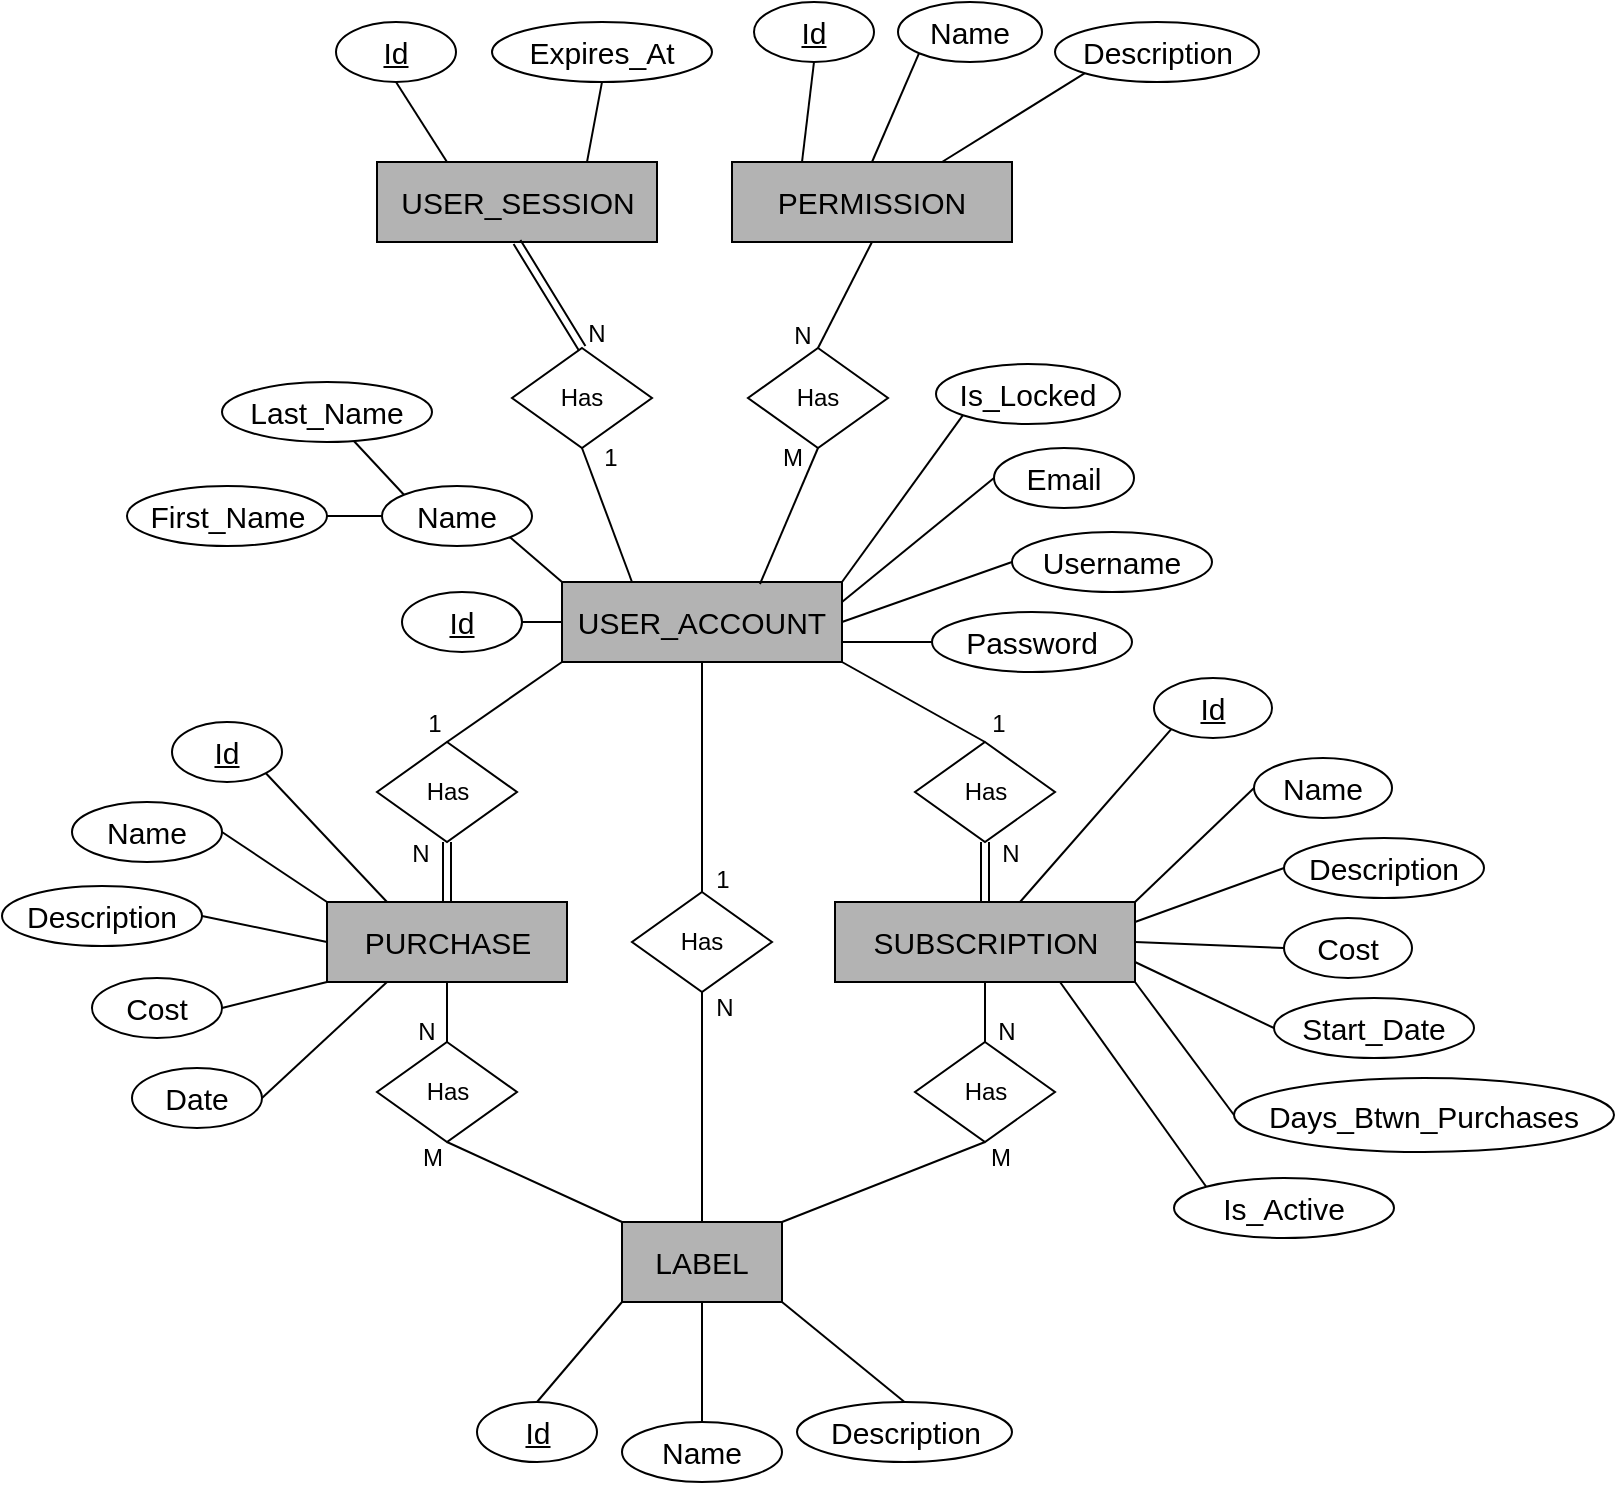 <mxfile version="24.3.1" type="device">
  <diagram name="Page-1" id="CzoyC5DOKvImm1Xz_qOV">
    <mxGraphModel dx="1364" dy="1859" grid="1" gridSize="10" guides="1" tooltips="1" connect="1" arrows="1" fold="1" page="1" pageScale="1" pageWidth="850" pageHeight="1100" math="0" shadow="0">
      <root>
        <mxCell id="0" />
        <mxCell id="1" parent="0" />
        <mxCell id="jtqfHJgski-L8b3BMZRt-14" style="rounded=0;orthogonalLoop=1;jettySize=auto;html=1;entryX=1;entryY=1;entryDx=0;entryDy=0;endArrow=none;endFill=0;exitX=0;exitY=0;exitDx=0;exitDy=0;" parent="1" source="jtqfHJgski-L8b3BMZRt-1" target="jtqfHJgski-L8b3BMZRt-6" edge="1">
          <mxGeometry relative="1" as="geometry" />
        </mxCell>
        <mxCell id="jtqfHJgski-L8b3BMZRt-1" value="&lt;span style=&quot;font-size: 15px;&quot;&gt;USER_ACCOUNT&lt;/span&gt;" style="rounded=0;whiteSpace=wrap;html=1;fillColor=#B3B3B3;strokeColor=#000000;" parent="1" vertex="1">
          <mxGeometry x="365" y="190" width="140" height="40" as="geometry" />
        </mxCell>
        <mxCell id="jtqfHJgski-L8b3BMZRt-2" value="&lt;font style=&quot;font-size: 15px;&quot;&gt;LABEL&lt;/font&gt;" style="rounded=0;whiteSpace=wrap;html=1;fillColor=#B3B3B3;strokeColor=#000000;" parent="1" vertex="1">
          <mxGeometry x="395" y="510" width="80" height="40" as="geometry" />
        </mxCell>
        <mxCell id="jtqfHJgski-L8b3BMZRt-3" value="&lt;font style=&quot;font-size: 15px;&quot;&gt;SUBSCRIPTION&lt;/font&gt;" style="rounded=0;whiteSpace=wrap;html=1;fillColor=#B3B3B3;strokeColor=#000000;" parent="1" vertex="1">
          <mxGeometry x="501.5" y="350" width="150" height="40" as="geometry" />
        </mxCell>
        <mxCell id="jtqfHJgski-L8b3BMZRt-4" value="&lt;font style=&quot;font-size: 15px;&quot;&gt;PURCHASE&lt;/font&gt;" style="rounded=0;whiteSpace=wrap;html=1;fillColor=#B3B3B3;strokeColor=#000000;" parent="1" vertex="1">
          <mxGeometry x="247.5" y="350" width="120" height="40" as="geometry" />
        </mxCell>
        <mxCell id="jtqfHJgski-L8b3BMZRt-17" style="rounded=0;orthogonalLoop=1;jettySize=auto;html=1;entryX=0;entryY=0.5;entryDx=0;entryDy=0;endArrow=none;endFill=0;" parent="1" source="jtqfHJgski-L8b3BMZRt-5" target="jtqfHJgski-L8b3BMZRt-1" edge="1">
          <mxGeometry relative="1" as="geometry" />
        </mxCell>
        <mxCell id="jtqfHJgski-L8b3BMZRt-5" value="&lt;font style=&quot;font-size: 15px;&quot;&gt;&lt;u&gt;Id&lt;/u&gt;&lt;/font&gt;" style="ellipse;whiteSpace=wrap;html=1;" parent="1" vertex="1">
          <mxGeometry x="285" y="195" width="60" height="30" as="geometry" />
        </mxCell>
        <mxCell id="jtqfHJgski-L8b3BMZRt-6" value="&lt;font style=&quot;font-size: 15px;&quot;&gt;Name&lt;/font&gt;" style="ellipse;whiteSpace=wrap;html=1;" parent="1" vertex="1">
          <mxGeometry x="275" y="142" width="75" height="30" as="geometry" />
        </mxCell>
        <mxCell id="jtqfHJgski-L8b3BMZRt-15" style="rounded=0;orthogonalLoop=1;jettySize=auto;html=1;entryX=1;entryY=0.5;entryDx=0;entryDy=0;endArrow=none;endFill=0;exitX=0;exitY=0.5;exitDx=0;exitDy=0;" parent="1" source="jtqfHJgski-L8b3BMZRt-7" target="jtqfHJgski-L8b3BMZRt-1" edge="1">
          <mxGeometry relative="1" as="geometry" />
        </mxCell>
        <mxCell id="jtqfHJgski-L8b3BMZRt-7" value="&lt;font style=&quot;font-size: 15px;&quot;&gt;Username&lt;/font&gt;" style="ellipse;whiteSpace=wrap;html=1;" parent="1" vertex="1">
          <mxGeometry x="590" y="165" width="100" height="30" as="geometry" />
        </mxCell>
        <mxCell id="jtqfHJgski-L8b3BMZRt-16" style="rounded=0;orthogonalLoop=1;jettySize=auto;html=1;entryX=1;entryY=0.75;entryDx=0;entryDy=0;endArrow=none;endFill=0;" parent="1" source="jtqfHJgski-L8b3BMZRt-8" target="jtqfHJgski-L8b3BMZRt-1" edge="1">
          <mxGeometry relative="1" as="geometry" />
        </mxCell>
        <mxCell id="jtqfHJgski-L8b3BMZRt-8" value="&lt;font style=&quot;font-size: 15px;&quot;&gt;Password&lt;/font&gt;" style="ellipse;whiteSpace=wrap;html=1;" parent="1" vertex="1">
          <mxGeometry x="550" y="205" width="100" height="30" as="geometry" />
        </mxCell>
        <mxCell id="jtqfHJgski-L8b3BMZRt-12" style="rounded=0;orthogonalLoop=1;jettySize=auto;html=1;endArrow=none;endFill=0;entryX=0;entryY=0.5;entryDx=0;entryDy=0;exitX=1;exitY=0.5;exitDx=0;exitDy=0;" parent="1" source="jtqfHJgski-L8b3BMZRt-9" target="jtqfHJgski-L8b3BMZRt-6" edge="1">
          <mxGeometry relative="1" as="geometry" />
        </mxCell>
        <mxCell id="jtqfHJgski-L8b3BMZRt-9" value="&lt;font style=&quot;font-size: 15px;&quot;&gt;First_Name&lt;/font&gt;" style="ellipse;whiteSpace=wrap;html=1;" parent="1" vertex="1">
          <mxGeometry x="147.5" y="142" width="100" height="30" as="geometry" />
        </mxCell>
        <mxCell id="jtqfHJgski-L8b3BMZRt-13" style="rounded=0;orthogonalLoop=1;jettySize=auto;html=1;entryX=0;entryY=0;entryDx=0;entryDy=0;endArrow=none;endFill=0;" parent="1" source="jtqfHJgski-L8b3BMZRt-10" target="jtqfHJgski-L8b3BMZRt-6" edge="1">
          <mxGeometry relative="1" as="geometry" />
        </mxCell>
        <mxCell id="jtqfHJgski-L8b3BMZRt-10" value="&lt;font style=&quot;font-size: 15px;&quot;&gt;Last_Name&lt;/font&gt;" style="ellipse;whiteSpace=wrap;html=1;" parent="1" vertex="1">
          <mxGeometry x="195" y="90" width="105" height="30" as="geometry" />
        </mxCell>
        <mxCell id="jtqfHJgski-L8b3BMZRt-20" style="rounded=0;orthogonalLoop=1;jettySize=auto;html=1;entryX=0;entryY=1;entryDx=0;entryDy=0;endArrow=none;endFill=0;exitX=0.5;exitY=0;exitDx=0;exitDy=0;" parent="1" source="jtqfHJgski-L8b3BMZRt-18" target="jtqfHJgski-L8b3BMZRt-1" edge="1">
          <mxGeometry relative="1" as="geometry" />
        </mxCell>
        <mxCell id="jtqfHJgski-L8b3BMZRt-23" style="rounded=0;orthogonalLoop=1;jettySize=auto;html=1;entryX=0.5;entryY=0;entryDx=0;entryDy=0;endArrow=none;endFill=0;exitX=0.5;exitY=1;exitDx=0;exitDy=0;shape=link;" parent="1" source="jtqfHJgski-L8b3BMZRt-18" target="jtqfHJgski-L8b3BMZRt-4" edge="1">
          <mxGeometry relative="1" as="geometry" />
        </mxCell>
        <mxCell id="jtqfHJgski-L8b3BMZRt-18" value="Has" style="rhombus;whiteSpace=wrap;html=1;" parent="1" vertex="1">
          <mxGeometry x="272.5" y="270" width="70" height="50" as="geometry" />
        </mxCell>
        <mxCell id="jtqfHJgski-L8b3BMZRt-22" style="rounded=0;orthogonalLoop=1;jettySize=auto;html=1;entryX=1;entryY=1;entryDx=0;entryDy=0;endArrow=none;endFill=0;exitX=0.5;exitY=0;exitDx=0;exitDy=0;" parent="1" source="jtqfHJgski-L8b3BMZRt-19" target="jtqfHJgski-L8b3BMZRt-1" edge="1">
          <mxGeometry relative="1" as="geometry">
            <mxPoint x="515.5" y="230" as="targetPoint" />
          </mxGeometry>
        </mxCell>
        <mxCell id="jtqfHJgski-L8b3BMZRt-19" value="Has" style="rhombus;whiteSpace=wrap;html=1;" parent="1" vertex="1">
          <mxGeometry x="541.5" y="270" width="70" height="50" as="geometry" />
        </mxCell>
        <mxCell id="jtqfHJgski-L8b3BMZRt-24" value="" style="endArrow=none;html=1;rounded=0;exitX=0.5;exitY=0;exitDx=0;exitDy=0;entryX=0.5;entryY=1;entryDx=0;entryDy=0;shape=link;" parent="1" source="jtqfHJgski-L8b3BMZRt-3" target="jtqfHJgski-L8b3BMZRt-19" edge="1">
          <mxGeometry width="50" height="50" relative="1" as="geometry">
            <mxPoint x="651.5" y="320" as="sourcePoint" />
            <mxPoint x="701.5" y="270" as="targetPoint" />
          </mxGeometry>
        </mxCell>
        <mxCell id="jtqfHJgski-L8b3BMZRt-25" value="N" style="text;html=1;align=center;verticalAlign=middle;resizable=0;points=[];autosize=1;strokeColor=none;fillColor=none;" parent="1" vertex="1">
          <mxGeometry x="574" y="311" width="30" height="30" as="geometry" />
        </mxCell>
        <mxCell id="jtqfHJgski-L8b3BMZRt-27" value="1" style="text;html=1;align=center;verticalAlign=middle;resizable=0;points=[];autosize=1;strokeColor=none;fillColor=none;" parent="1" vertex="1">
          <mxGeometry x="568" y="246" width="30" height="30" as="geometry" />
        </mxCell>
        <mxCell id="jtqfHJgski-L8b3BMZRt-28" value="N" style="text;html=1;align=center;verticalAlign=middle;resizable=0;points=[];autosize=1;strokeColor=none;fillColor=none;" parent="1" vertex="1">
          <mxGeometry x="278.5" y="311" width="30" height="30" as="geometry" />
        </mxCell>
        <mxCell id="jtqfHJgski-L8b3BMZRt-29" value="1" style="text;html=1;align=center;verticalAlign=middle;resizable=0;points=[];autosize=1;strokeColor=none;fillColor=none;" parent="1" vertex="1">
          <mxGeometry x="286" y="246" width="30" height="30" as="geometry" />
        </mxCell>
        <mxCell id="jtqfHJgski-L8b3BMZRt-30" value="Has" style="rhombus;whiteSpace=wrap;html=1;" parent="1" vertex="1">
          <mxGeometry x="541.5" y="420" width="70" height="50" as="geometry" />
        </mxCell>
        <mxCell id="jtqfHJgski-L8b3BMZRt-31" value="Has" style="rhombus;whiteSpace=wrap;html=1;" parent="1" vertex="1">
          <mxGeometry x="272.5" y="420" width="70" height="50" as="geometry" />
        </mxCell>
        <mxCell id="jtqfHJgski-L8b3BMZRt-33" value="" style="endArrow=none;html=1;rounded=0;exitX=0.5;exitY=0;exitDx=0;exitDy=0;entryX=0.5;entryY=1;entryDx=0;entryDy=0;" parent="1" source="jtqfHJgski-L8b3BMZRt-31" target="jtqfHJgski-L8b3BMZRt-4" edge="1">
          <mxGeometry width="50" height="50" relative="1" as="geometry">
            <mxPoint x="135" y="450" as="sourcePoint" />
            <mxPoint x="185" y="400" as="targetPoint" />
          </mxGeometry>
        </mxCell>
        <mxCell id="jtqfHJgski-L8b3BMZRt-35" value="" style="endArrow=none;html=1;rounded=0;exitX=0.5;exitY=0;exitDx=0;exitDy=0;entryX=0.5;entryY=1;entryDx=0;entryDy=0;" parent="1" source="jtqfHJgski-L8b3BMZRt-30" target="jtqfHJgski-L8b3BMZRt-3" edge="1">
          <mxGeometry width="50" height="50" relative="1" as="geometry">
            <mxPoint x="514" y="440" as="sourcePoint" />
            <mxPoint x="564" y="390" as="targetPoint" />
          </mxGeometry>
        </mxCell>
        <mxCell id="jtqfHJgski-L8b3BMZRt-36" value="" style="endArrow=none;html=1;rounded=0;exitX=0.5;exitY=1;exitDx=0;exitDy=0;entryX=0;entryY=0;entryDx=0;entryDy=0;" parent="1" source="jtqfHJgski-L8b3BMZRt-31" target="jtqfHJgski-L8b3BMZRt-2" edge="1">
          <mxGeometry width="50" height="50" relative="1" as="geometry">
            <mxPoint x="350" y="560" as="sourcePoint" />
            <mxPoint x="400" y="510" as="targetPoint" />
          </mxGeometry>
        </mxCell>
        <mxCell id="jtqfHJgski-L8b3BMZRt-38" value="" style="endArrow=none;html=1;rounded=0;exitX=1;exitY=0;exitDx=0;exitDy=0;entryX=0.5;entryY=1;entryDx=0;entryDy=0;" parent="1" source="jtqfHJgski-L8b3BMZRt-2" target="jtqfHJgski-L8b3BMZRt-30" edge="1">
          <mxGeometry width="50" height="50" relative="1" as="geometry">
            <mxPoint x="538" y="510" as="sourcePoint" />
            <mxPoint x="673" y="480" as="targetPoint" />
          </mxGeometry>
        </mxCell>
        <mxCell id="jtqfHJgski-L8b3BMZRt-39" value="N" style="text;html=1;align=center;verticalAlign=middle;resizable=0;points=[];autosize=1;strokeColor=none;fillColor=none;" parent="1" vertex="1">
          <mxGeometry x="282" y="400" width="30" height="30" as="geometry" />
        </mxCell>
        <mxCell id="jtqfHJgski-L8b3BMZRt-40" value="N" style="text;html=1;align=center;verticalAlign=middle;resizable=0;points=[];autosize=1;strokeColor=none;fillColor=none;" parent="1" vertex="1">
          <mxGeometry x="572" y="400" width="30" height="30" as="geometry" />
        </mxCell>
        <mxCell id="jtqfHJgski-L8b3BMZRt-41" value="M" style="text;html=1;align=center;verticalAlign=middle;resizable=0;points=[];autosize=1;strokeColor=none;fillColor=none;" parent="1" vertex="1">
          <mxGeometry x="569" y="463" width="30" height="30" as="geometry" />
        </mxCell>
        <mxCell id="jtqfHJgski-L8b3BMZRt-42" value="M" style="text;html=1;align=center;verticalAlign=middle;resizable=0;points=[];autosize=1;strokeColor=none;fillColor=none;" parent="1" vertex="1">
          <mxGeometry x="285" y="463" width="30" height="30" as="geometry" />
        </mxCell>
        <mxCell id="jtqfHJgski-L8b3BMZRt-44" value="&lt;span style=&quot;font-size: 15px;&quot;&gt;Name&lt;/span&gt;" style="ellipse;whiteSpace=wrap;html=1;" parent="1" vertex="1">
          <mxGeometry x="395" y="610" width="80" height="30" as="geometry" />
        </mxCell>
        <mxCell id="jtqfHJgski-L8b3BMZRt-45" value="&lt;span style=&quot;font-size: 15px;&quot;&gt;Description&lt;/span&gt;" style="ellipse;whiteSpace=wrap;html=1;" parent="1" vertex="1">
          <mxGeometry x="482.5" y="600" width="107.5" height="30" as="geometry" />
        </mxCell>
        <mxCell id="jtqfHJgski-L8b3BMZRt-46" value="" style="endArrow=none;html=1;rounded=0;exitX=0.5;exitY=0;exitDx=0;exitDy=0;entryX=0.5;entryY=1;entryDx=0;entryDy=0;" parent="1" source="jtqfHJgski-L8b3BMZRt-44" target="jtqfHJgski-L8b3BMZRt-2" edge="1">
          <mxGeometry width="50" height="50" relative="1" as="geometry">
            <mxPoint x="320" y="600" as="sourcePoint" />
            <mxPoint x="370" y="550" as="targetPoint" />
          </mxGeometry>
        </mxCell>
        <mxCell id="jtqfHJgski-L8b3BMZRt-47" value="" style="endArrow=none;html=1;rounded=0;exitX=0.5;exitY=0;exitDx=0;exitDy=0;entryX=1;entryY=1;entryDx=0;entryDy=0;" parent="1" source="jtqfHJgski-L8b3BMZRt-45" target="jtqfHJgski-L8b3BMZRt-2" edge="1">
          <mxGeometry width="50" height="50" relative="1" as="geometry">
            <mxPoint x="540" y="570" as="sourcePoint" />
            <mxPoint x="590" y="520" as="targetPoint" />
          </mxGeometry>
        </mxCell>
        <mxCell id="jtqfHJgski-L8b3BMZRt-48" value="&lt;span style=&quot;font-size: 15px;&quot;&gt;Name&lt;/span&gt;" style="ellipse;whiteSpace=wrap;html=1;" parent="1" vertex="1">
          <mxGeometry x="711" y="278" width="69" height="30" as="geometry" />
        </mxCell>
        <mxCell id="jtqfHJgski-L8b3BMZRt-49" value="&lt;font style=&quot;font-size: 15px;&quot;&gt;&lt;u&gt;Id&lt;/u&gt;&lt;/font&gt;" style="ellipse;whiteSpace=wrap;html=1;" parent="1" vertex="1">
          <mxGeometry x="661" y="238" width="59" height="30" as="geometry" />
        </mxCell>
        <mxCell id="jtqfHJgski-L8b3BMZRt-50" value="&lt;font style=&quot;font-size: 15px;&quot;&gt;Description&lt;/font&gt;" style="ellipse;whiteSpace=wrap;html=1;" parent="1" vertex="1">
          <mxGeometry x="726" y="318" width="100" height="30" as="geometry" />
        </mxCell>
        <mxCell id="jtqfHJgski-L8b3BMZRt-51" value="&lt;font style=&quot;font-size: 15px;&quot;&gt;Cost&lt;/font&gt;" style="ellipse;whiteSpace=wrap;html=1;" parent="1" vertex="1">
          <mxGeometry x="726" y="358" width="64" height="30" as="geometry" />
        </mxCell>
        <mxCell id="jtqfHJgski-L8b3BMZRt-52" value="&lt;font style=&quot;font-size: 15px;&quot;&gt;Start_Date&lt;/font&gt;" style="ellipse;whiteSpace=wrap;html=1;" parent="1" vertex="1">
          <mxGeometry x="721" y="398" width="100" height="30" as="geometry" />
        </mxCell>
        <mxCell id="jtqfHJgski-L8b3BMZRt-54" value="&lt;font style=&quot;font-size: 15px;&quot;&gt;Days_Btwn_Purchases&lt;/font&gt;" style="ellipse;whiteSpace=wrap;html=1;" parent="1" vertex="1">
          <mxGeometry x="701" y="438" width="190" height="37" as="geometry" />
        </mxCell>
        <mxCell id="jtqfHJgski-L8b3BMZRt-55" value="&lt;span style=&quot;font-size: 15px;&quot;&gt;Is_Active&lt;/span&gt;" style="ellipse;whiteSpace=wrap;html=1;" parent="1" vertex="1">
          <mxGeometry x="671" y="488" width="110" height="30" as="geometry" />
        </mxCell>
        <mxCell id="jtqfHJgski-L8b3BMZRt-56" value="" style="endArrow=none;html=1;rounded=0;entryX=0;entryY=1;entryDx=0;entryDy=0;" parent="1" source="jtqfHJgski-L8b3BMZRt-3" target="jtqfHJgski-L8b3BMZRt-49" edge="1">
          <mxGeometry width="50" height="50" relative="1" as="geometry">
            <mxPoint x="644" y="350" as="sourcePoint" />
            <mxPoint x="694" y="300" as="targetPoint" />
          </mxGeometry>
        </mxCell>
        <mxCell id="jtqfHJgski-L8b3BMZRt-57" value="" style="endArrow=none;html=1;rounded=0;entryX=0;entryY=0.5;entryDx=0;entryDy=0;exitX=1;exitY=0;exitDx=0;exitDy=0;" parent="1" source="jtqfHJgski-L8b3BMZRt-3" target="jtqfHJgski-L8b3BMZRt-48" edge="1">
          <mxGeometry width="50" height="50" relative="1" as="geometry">
            <mxPoint x="605" y="360" as="sourcePoint" />
            <mxPoint x="686" y="274" as="targetPoint" />
          </mxGeometry>
        </mxCell>
        <mxCell id="jtqfHJgski-L8b3BMZRt-58" value="" style="endArrow=none;html=1;rounded=0;entryX=0;entryY=0.5;entryDx=0;entryDy=0;exitX=1;exitY=0.25;exitDx=0;exitDy=0;" parent="1" source="jtqfHJgski-L8b3BMZRt-3" target="jtqfHJgski-L8b3BMZRt-50" edge="1">
          <mxGeometry width="50" height="50" relative="1" as="geometry">
            <mxPoint x="662" y="360" as="sourcePoint" />
            <mxPoint x="721" y="303" as="targetPoint" />
          </mxGeometry>
        </mxCell>
        <mxCell id="jtqfHJgski-L8b3BMZRt-59" value="" style="endArrow=none;html=1;rounded=0;entryX=0;entryY=0.5;entryDx=0;entryDy=0;exitX=1;exitY=0.5;exitDx=0;exitDy=0;" parent="1" source="jtqfHJgski-L8b3BMZRt-3" target="jtqfHJgski-L8b3BMZRt-51" edge="1">
          <mxGeometry width="50" height="50" relative="1" as="geometry">
            <mxPoint x="662" y="370" as="sourcePoint" />
            <mxPoint x="736" y="343" as="targetPoint" />
          </mxGeometry>
        </mxCell>
        <mxCell id="jtqfHJgski-L8b3BMZRt-60" value="" style="endArrow=none;html=1;rounded=0;exitX=1;exitY=0.75;exitDx=0;exitDy=0;entryX=0;entryY=0.5;entryDx=0;entryDy=0;" parent="1" source="jtqfHJgski-L8b3BMZRt-3" target="jtqfHJgski-L8b3BMZRt-52" edge="1">
          <mxGeometry width="50" height="50" relative="1" as="geometry">
            <mxPoint x="662" y="380" as="sourcePoint" />
            <mxPoint x="704" y="380" as="targetPoint" />
          </mxGeometry>
        </mxCell>
        <mxCell id="jtqfHJgski-L8b3BMZRt-61" value="" style="endArrow=none;html=1;rounded=0;exitX=1;exitY=1;exitDx=0;exitDy=0;entryX=0;entryY=0.5;entryDx=0;entryDy=0;" parent="1" source="jtqfHJgski-L8b3BMZRt-3" target="jtqfHJgski-L8b3BMZRt-54" edge="1">
          <mxGeometry width="50" height="50" relative="1" as="geometry">
            <mxPoint x="662" y="390" as="sourcePoint" />
            <mxPoint x="734" y="423" as="targetPoint" />
          </mxGeometry>
        </mxCell>
        <mxCell id="jtqfHJgski-L8b3BMZRt-62" value="" style="endArrow=none;html=1;rounded=0;exitX=0.75;exitY=1;exitDx=0;exitDy=0;entryX=0;entryY=0;entryDx=0;entryDy=0;" parent="1" source="jtqfHJgski-L8b3BMZRt-3" target="jtqfHJgski-L8b3BMZRt-55" edge="1">
          <mxGeometry width="50" height="50" relative="1" as="geometry">
            <mxPoint x="662" y="390" as="sourcePoint" />
            <mxPoint x="731" y="423" as="targetPoint" />
          </mxGeometry>
        </mxCell>
        <mxCell id="jtqfHJgski-L8b3BMZRt-63" value="&lt;span style=&quot;font-size: 15px;&quot;&gt;Name&lt;/span&gt;" style="ellipse;whiteSpace=wrap;html=1;" parent="1" vertex="1">
          <mxGeometry x="120" y="300" width="75" height="30" as="geometry" />
        </mxCell>
        <mxCell id="jtqfHJgski-L8b3BMZRt-64" value="&lt;font style=&quot;font-size: 15px;&quot;&gt;&lt;u&gt;Id&lt;/u&gt;&lt;/font&gt;" style="ellipse;whiteSpace=wrap;html=1;" parent="1" vertex="1">
          <mxGeometry x="170" y="260" width="55" height="30" as="geometry" />
        </mxCell>
        <mxCell id="jtqfHJgski-L8b3BMZRt-65" value="&lt;font style=&quot;font-size: 15px;&quot;&gt;Description&lt;/font&gt;" style="ellipse;whiteSpace=wrap;html=1;" parent="1" vertex="1">
          <mxGeometry x="85" y="342" width="100" height="30" as="geometry" />
        </mxCell>
        <mxCell id="jtqfHJgski-L8b3BMZRt-66" value="&lt;font style=&quot;font-size: 15px;&quot;&gt;Cost&lt;/font&gt;" style="ellipse;whiteSpace=wrap;html=1;" parent="1" vertex="1">
          <mxGeometry x="130" y="388" width="65" height="30" as="geometry" />
        </mxCell>
        <mxCell id="jtqfHJgski-L8b3BMZRt-67" value="&lt;font style=&quot;font-size: 15px;&quot;&gt;Date&lt;/font&gt;" style="ellipse;whiteSpace=wrap;html=1;" parent="1" vertex="1">
          <mxGeometry x="150" y="433" width="65" height="30" as="geometry" />
        </mxCell>
        <mxCell id="jtqfHJgski-L8b3BMZRt-72" value="" style="endArrow=none;html=1;rounded=0;exitX=0.25;exitY=0;exitDx=0;exitDy=0;entryX=1;entryY=1;entryDx=0;entryDy=0;" parent="1" source="jtqfHJgski-L8b3BMZRt-4" target="jtqfHJgski-L8b3BMZRt-64" edge="1">
          <mxGeometry width="50" height="50" relative="1" as="geometry">
            <mxPoint x="155" y="240" as="sourcePoint" />
            <mxPoint x="205" y="190" as="targetPoint" />
          </mxGeometry>
        </mxCell>
        <mxCell id="jtqfHJgski-L8b3BMZRt-73" value="" style="endArrow=none;html=1;rounded=0;exitX=1;exitY=0.5;exitDx=0;exitDy=0;entryX=0;entryY=0.5;entryDx=0;entryDy=0;" parent="1" source="jtqfHJgski-L8b3BMZRt-65" target="jtqfHJgski-L8b3BMZRt-4" edge="1">
          <mxGeometry width="50" height="50" relative="1" as="geometry">
            <mxPoint x="245" y="450" as="sourcePoint" />
            <mxPoint x="245" y="370" as="targetPoint" />
          </mxGeometry>
        </mxCell>
        <mxCell id="jtqfHJgski-L8b3BMZRt-74" value="" style="endArrow=none;html=1;rounded=0;exitX=1;exitY=0.5;exitDx=0;exitDy=0;entryX=0;entryY=0;entryDx=0;entryDy=0;" parent="1" source="jtqfHJgski-L8b3BMZRt-63" target="jtqfHJgski-L8b3BMZRt-4" edge="1">
          <mxGeometry width="50" height="50" relative="1" as="geometry">
            <mxPoint x="215" y="307" as="sourcePoint" />
            <mxPoint x="275" y="320" as="targetPoint" />
          </mxGeometry>
        </mxCell>
        <mxCell id="jtqfHJgski-L8b3BMZRt-75" value="" style="endArrow=none;html=1;rounded=0;exitX=1;exitY=0.5;exitDx=0;exitDy=0;entryX=0;entryY=1;entryDx=0;entryDy=0;" parent="1" source="jtqfHJgski-L8b3BMZRt-66" target="jtqfHJgski-L8b3BMZRt-4" edge="1">
          <mxGeometry width="50" height="50" relative="1" as="geometry">
            <mxPoint x="205" y="325" as="sourcePoint" />
            <mxPoint x="245" y="430" as="targetPoint" />
          </mxGeometry>
        </mxCell>
        <mxCell id="jtqfHJgski-L8b3BMZRt-76" value="" style="endArrow=none;html=1;rounded=0;exitX=1;exitY=0.5;exitDx=0;exitDy=0;entryX=0.25;entryY=1;entryDx=0;entryDy=0;" parent="1" source="jtqfHJgski-L8b3BMZRt-67" target="jtqfHJgski-L8b3BMZRt-4" edge="1">
          <mxGeometry width="50" height="50" relative="1" as="geometry">
            <mxPoint x="205" y="413" as="sourcePoint" />
            <mxPoint x="258" y="400" as="targetPoint" />
          </mxGeometry>
        </mxCell>
        <mxCell id="8ZTYeHEFNzWiq09AjDg--1" value="Has" style="rhombus;whiteSpace=wrap;html=1;" parent="1" vertex="1">
          <mxGeometry x="400" y="345" width="70" height="50" as="geometry" />
        </mxCell>
        <mxCell id="8ZTYeHEFNzWiq09AjDg--3" style="rounded=0;orthogonalLoop=1;jettySize=auto;html=1;entryX=0.5;entryY=1;entryDx=0;entryDy=0;endArrow=none;endFill=0;exitX=0.5;exitY=0;exitDx=0;exitDy=0;" parent="1" source="8ZTYeHEFNzWiq09AjDg--1" target="jtqfHJgski-L8b3BMZRt-1" edge="1">
          <mxGeometry relative="1" as="geometry">
            <mxPoint x="318" y="280" as="sourcePoint" />
            <mxPoint x="410" y="240" as="targetPoint" />
          </mxGeometry>
        </mxCell>
        <mxCell id="8ZTYeHEFNzWiq09AjDg--4" style="rounded=0;orthogonalLoop=1;jettySize=auto;html=1;entryX=0.5;entryY=1;entryDx=0;entryDy=0;endArrow=none;endFill=0;exitX=0.5;exitY=0;exitDx=0;exitDy=0;" parent="1" source="jtqfHJgski-L8b3BMZRt-2" target="8ZTYeHEFNzWiq09AjDg--1" edge="1">
          <mxGeometry relative="1" as="geometry">
            <mxPoint x="450" y="475" as="sourcePoint" />
            <mxPoint x="455" y="360" as="targetPoint" />
          </mxGeometry>
        </mxCell>
        <mxCell id="8ZTYeHEFNzWiq09AjDg--5" value="N" style="text;html=1;align=center;verticalAlign=middle;resizable=0;points=[];autosize=1;strokeColor=none;fillColor=none;" parent="1" vertex="1">
          <mxGeometry x="431" y="388" width="30" height="30" as="geometry" />
        </mxCell>
        <mxCell id="8ZTYeHEFNzWiq09AjDg--6" value="1" style="text;html=1;align=center;verticalAlign=middle;resizable=0;points=[];autosize=1;strokeColor=none;fillColor=none;" parent="1" vertex="1">
          <mxGeometry x="430" y="324" width="30" height="30" as="geometry" />
        </mxCell>
        <mxCell id="8ZTYeHEFNzWiq09AjDg--7" value="&lt;font style=&quot;font-size: 15px;&quot;&gt;&lt;u&gt;Id&lt;/u&gt;&lt;/font&gt;" style="ellipse;whiteSpace=wrap;html=1;" parent="1" vertex="1">
          <mxGeometry x="322.5" y="600" width="60" height="30" as="geometry" />
        </mxCell>
        <mxCell id="8ZTYeHEFNzWiq09AjDg--9" value="" style="endArrow=none;html=1;rounded=0;exitX=0.5;exitY=0;exitDx=0;exitDy=0;entryX=0;entryY=1;entryDx=0;entryDy=0;" parent="1" source="8ZTYeHEFNzWiq09AjDg--7" target="jtqfHJgski-L8b3BMZRt-2" edge="1">
          <mxGeometry width="50" height="50" relative="1" as="geometry">
            <mxPoint x="445" y="620" as="sourcePoint" />
            <mxPoint x="445" y="560" as="targetPoint" />
          </mxGeometry>
        </mxCell>
        <mxCell id="8ZTYeHEFNzWiq09AjDg--10" value="&lt;font style=&quot;font-size: 15px;&quot;&gt;Email&lt;/font&gt;" style="ellipse;whiteSpace=wrap;html=1;" parent="1" vertex="1">
          <mxGeometry x="581" y="123" width="70" height="30" as="geometry" />
        </mxCell>
        <mxCell id="8ZTYeHEFNzWiq09AjDg--11" style="rounded=0;orthogonalLoop=1;jettySize=auto;html=1;entryX=1;entryY=0.25;entryDx=0;entryDy=0;endArrow=none;endFill=0;exitX=0;exitY=0.5;exitDx=0;exitDy=0;" parent="1" source="8ZTYeHEFNzWiq09AjDg--10" target="jtqfHJgski-L8b3BMZRt-1" edge="1">
          <mxGeometry relative="1" as="geometry">
            <mxPoint x="560" y="170" as="sourcePoint" />
            <mxPoint x="480" y="200" as="targetPoint" />
          </mxGeometry>
        </mxCell>
        <mxCell id="p_U-Tq0tA3d1c4QzfCYy-1" value="&lt;font style=&quot;font-size: 15px;&quot;&gt;USER_SESSION&lt;/font&gt;" style="rounded=0;whiteSpace=wrap;html=1;fillColor=#B3B3B3;strokeColor=#000000;align=center;" vertex="1" parent="1">
          <mxGeometry x="272.5" y="-20" width="140" height="40" as="geometry" />
        </mxCell>
        <mxCell id="p_U-Tq0tA3d1c4QzfCYy-2" value="&lt;font style=&quot;font-size: 15px;&quot;&gt;&lt;u&gt;Id&lt;/u&gt;&lt;/font&gt;" style="ellipse;whiteSpace=wrap;html=1;" vertex="1" parent="1">
          <mxGeometry x="252" y="-90" width="60" height="30" as="geometry" />
        </mxCell>
        <mxCell id="p_U-Tq0tA3d1c4QzfCYy-3" value="&lt;span style=&quot;font-size: 15px;&quot;&gt;Expires_At&lt;/span&gt;" style="ellipse;whiteSpace=wrap;html=1;" vertex="1" parent="1">
          <mxGeometry x="330" y="-90" width="110" height="30" as="geometry" />
        </mxCell>
        <mxCell id="p_U-Tq0tA3d1c4QzfCYy-4" style="rounded=0;orthogonalLoop=1;jettySize=auto;html=1;entryX=1;entryY=0;entryDx=0;entryDy=0;endArrow=none;endFill=0;exitX=0;exitY=1;exitDx=0;exitDy=0;" edge="1" parent="1" source="p_U-Tq0tA3d1c4QzfCYy-5" target="jtqfHJgski-L8b3BMZRt-1">
          <mxGeometry relative="1" as="geometry">
            <mxPoint x="570" y="100" as="sourcePoint" />
            <mxPoint x="515" y="210" as="targetPoint" />
          </mxGeometry>
        </mxCell>
        <mxCell id="p_U-Tq0tA3d1c4QzfCYy-5" value="&lt;font style=&quot;font-size: 15px;&quot;&gt;Is_Locked&lt;/font&gt;" style="ellipse;whiteSpace=wrap;html=1;" vertex="1" parent="1">
          <mxGeometry x="552" y="81" width="92" height="30" as="geometry" />
        </mxCell>
        <mxCell id="p_U-Tq0tA3d1c4QzfCYy-6" value="&lt;font style=&quot;font-size: 15px;&quot;&gt;PERMISSION&lt;/font&gt;" style="rounded=0;whiteSpace=wrap;html=1;fillColor=#B3B3B3;strokeColor=#000000;align=center;" vertex="1" parent="1">
          <mxGeometry x="450" y="-20" width="140" height="40" as="geometry" />
        </mxCell>
        <mxCell id="p_U-Tq0tA3d1c4QzfCYy-8" value="&lt;font style=&quot;font-size: 15px;&quot;&gt;&lt;u&gt;Id&lt;/u&gt;&lt;/font&gt;" style="ellipse;whiteSpace=wrap;html=1;" vertex="1" parent="1">
          <mxGeometry x="461" y="-100" width="60" height="30" as="geometry" />
        </mxCell>
        <mxCell id="p_U-Tq0tA3d1c4QzfCYy-9" style="rounded=0;orthogonalLoop=1;jettySize=auto;html=1;entryX=0.25;entryY=0;entryDx=0;entryDy=0;endArrow=none;endFill=0;exitX=0.5;exitY=1;exitDx=0;exitDy=0;" edge="1" parent="1" source="p_U-Tq0tA3d1c4QzfCYy-2" target="p_U-Tq0tA3d1c4QzfCYy-1">
          <mxGeometry relative="1" as="geometry">
            <mxPoint x="271" y="-49" as="sourcePoint" />
            <mxPoint x="296" y="-23" as="targetPoint" />
          </mxGeometry>
        </mxCell>
        <mxCell id="p_U-Tq0tA3d1c4QzfCYy-10" style="rounded=0;orthogonalLoop=1;jettySize=auto;html=1;entryX=0.75;entryY=0;entryDx=0;entryDy=0;endArrow=none;endFill=0;exitX=0.5;exitY=1;exitDx=0;exitDy=0;" edge="1" parent="1" source="p_U-Tq0tA3d1c4QzfCYy-3" target="p_U-Tq0tA3d1c4QzfCYy-1">
          <mxGeometry relative="1" as="geometry">
            <mxPoint x="262" y="-60" as="sourcePoint" />
            <mxPoint x="318" y="-10" as="targetPoint" />
          </mxGeometry>
        </mxCell>
        <mxCell id="p_U-Tq0tA3d1c4QzfCYy-11" value="Has" style="rhombus;whiteSpace=wrap;html=1;" vertex="1" parent="1">
          <mxGeometry x="340" y="73" width="70" height="50" as="geometry" />
        </mxCell>
        <mxCell id="p_U-Tq0tA3d1c4QzfCYy-12" style="rounded=0;orthogonalLoop=1;jettySize=auto;html=1;entryX=0.5;entryY=0;entryDx=0;entryDy=0;endArrow=none;endFill=0;exitX=0.5;exitY=1;exitDx=0;exitDy=0;shape=link;" edge="1" parent="1" source="p_U-Tq0tA3d1c4QzfCYy-1" target="p_U-Tq0tA3d1c4QzfCYy-11">
          <mxGeometry relative="1" as="geometry">
            <mxPoint x="395" y="-50" as="sourcePoint" />
            <mxPoint x="388" y="-10" as="targetPoint" />
          </mxGeometry>
        </mxCell>
        <mxCell id="p_U-Tq0tA3d1c4QzfCYy-13" style="rounded=0;orthogonalLoop=1;jettySize=auto;html=1;entryX=0.25;entryY=0;entryDx=0;entryDy=0;endArrow=none;endFill=0;exitX=0.5;exitY=1;exitDx=0;exitDy=0;" edge="1" parent="1" source="p_U-Tq0tA3d1c4QzfCYy-11" target="jtqfHJgski-L8b3BMZRt-1">
          <mxGeometry relative="1" as="geometry">
            <mxPoint x="404" y="123" as="sourcePoint" />
            <mxPoint x="446" y="176" as="targetPoint" />
          </mxGeometry>
        </mxCell>
        <mxCell id="p_U-Tq0tA3d1c4QzfCYy-14" value="Has" style="rhombus;whiteSpace=wrap;html=1;" vertex="1" parent="1">
          <mxGeometry x="458" y="73" width="70" height="50" as="geometry" />
        </mxCell>
        <mxCell id="p_U-Tq0tA3d1c4QzfCYy-15" style="rounded=0;orthogonalLoop=1;jettySize=auto;html=1;entryX=0.5;entryY=0;entryDx=0;entryDy=0;endArrow=none;endFill=0;exitX=0.5;exitY=1;exitDx=0;exitDy=0;" edge="1" parent="1" target="p_U-Tq0tA3d1c4QzfCYy-14" source="p_U-Tq0tA3d1c4QzfCYy-6">
          <mxGeometry relative="1" as="geometry">
            <mxPoint x="530" y="50" as="sourcePoint" />
            <mxPoint x="506" y="-12" as="targetPoint" />
          </mxGeometry>
        </mxCell>
        <mxCell id="p_U-Tq0tA3d1c4QzfCYy-16" style="rounded=0;orthogonalLoop=1;jettySize=auto;html=1;entryX=0.707;entryY=0.025;entryDx=0;entryDy=0;endArrow=none;endFill=0;exitX=0.5;exitY=1;exitDx=0;exitDy=0;entryPerimeter=0;" edge="1" parent="1" source="p_U-Tq0tA3d1c4QzfCYy-14" target="jtqfHJgski-L8b3BMZRt-1">
          <mxGeometry relative="1" as="geometry">
            <mxPoint x="522" y="121" as="sourcePoint" />
            <mxPoint x="478" y="183" as="targetPoint" />
          </mxGeometry>
        </mxCell>
        <mxCell id="p_U-Tq0tA3d1c4QzfCYy-17" value="M" style="text;html=1;align=center;verticalAlign=middle;resizable=0;points=[];autosize=1;strokeColor=none;fillColor=none;" vertex="1" parent="1">
          <mxGeometry x="465" y="113" width="30" height="30" as="geometry" />
        </mxCell>
        <mxCell id="p_U-Tq0tA3d1c4QzfCYy-18" value="N" style="text;html=1;align=center;verticalAlign=middle;resizable=0;points=[];autosize=1;strokeColor=none;fillColor=none;" vertex="1" parent="1">
          <mxGeometry x="367" y="51" width="30" height="30" as="geometry" />
        </mxCell>
        <mxCell id="p_U-Tq0tA3d1c4QzfCYy-19" value="1" style="text;html=1;align=center;verticalAlign=middle;resizable=0;points=[];autosize=1;strokeColor=none;fillColor=none;" vertex="1" parent="1">
          <mxGeometry x="373.5" y="113" width="30" height="30" as="geometry" />
        </mxCell>
        <mxCell id="p_U-Tq0tA3d1c4QzfCYy-20" value="N" style="text;html=1;align=center;verticalAlign=middle;resizable=0;points=[];autosize=1;strokeColor=none;fillColor=none;" vertex="1" parent="1">
          <mxGeometry x="469.5" y="52" width="30" height="30" as="geometry" />
        </mxCell>
        <mxCell id="p_U-Tq0tA3d1c4QzfCYy-21" value="&lt;font style=&quot;font-size: 15px;&quot;&gt;Name&lt;/font&gt;" style="ellipse;whiteSpace=wrap;html=1;" vertex="1" parent="1">
          <mxGeometry x="533" y="-100" width="72" height="30" as="geometry" />
        </mxCell>
        <mxCell id="p_U-Tq0tA3d1c4QzfCYy-22" style="rounded=0;orthogonalLoop=1;jettySize=auto;html=1;entryX=0.25;entryY=0;entryDx=0;entryDy=0;endArrow=none;endFill=0;exitX=0.5;exitY=1;exitDx=0;exitDy=0;" edge="1" parent="1" source="p_U-Tq0tA3d1c4QzfCYy-8" target="p_U-Tq0tA3d1c4QzfCYy-6">
          <mxGeometry relative="1" as="geometry">
            <mxPoint x="495" y="-51" as="sourcePoint" />
            <mxPoint x="521" y="-11" as="targetPoint" />
          </mxGeometry>
        </mxCell>
        <mxCell id="p_U-Tq0tA3d1c4QzfCYy-23" style="rounded=0;orthogonalLoop=1;jettySize=auto;html=1;entryX=0.5;entryY=0;entryDx=0;entryDy=0;endArrow=none;endFill=0;exitX=0;exitY=1;exitDx=0;exitDy=0;" edge="1" parent="1" source="p_U-Tq0tA3d1c4QzfCYy-21" target="p_U-Tq0tA3d1c4QzfCYy-6">
          <mxGeometry relative="1" as="geometry">
            <mxPoint x="515" y="-50" as="sourcePoint" />
            <mxPoint x="495" y="-10" as="targetPoint" />
          </mxGeometry>
        </mxCell>
        <mxCell id="p_U-Tq0tA3d1c4QzfCYy-24" style="rounded=0;orthogonalLoop=1;jettySize=auto;html=1;entryX=0.75;entryY=0;entryDx=0;entryDy=0;endArrow=none;endFill=0;exitX=0;exitY=1;exitDx=0;exitDy=0;" edge="1" parent="1" source="p_U-Tq0tA3d1c4QzfCYy-27" target="p_U-Tq0tA3d1c4QzfCYy-6">
          <mxGeometry relative="1" as="geometry">
            <mxPoint x="630" y="-50" as="sourcePoint" />
            <mxPoint x="640" as="targetPoint" />
          </mxGeometry>
        </mxCell>
        <mxCell id="p_U-Tq0tA3d1c4QzfCYy-27" value="&lt;font style=&quot;font-size: 15px;&quot;&gt;Description&lt;/font&gt;" style="ellipse;whiteSpace=wrap;html=1;" vertex="1" parent="1">
          <mxGeometry x="611.5" y="-90" width="102" height="30" as="geometry" />
        </mxCell>
      </root>
    </mxGraphModel>
  </diagram>
</mxfile>
